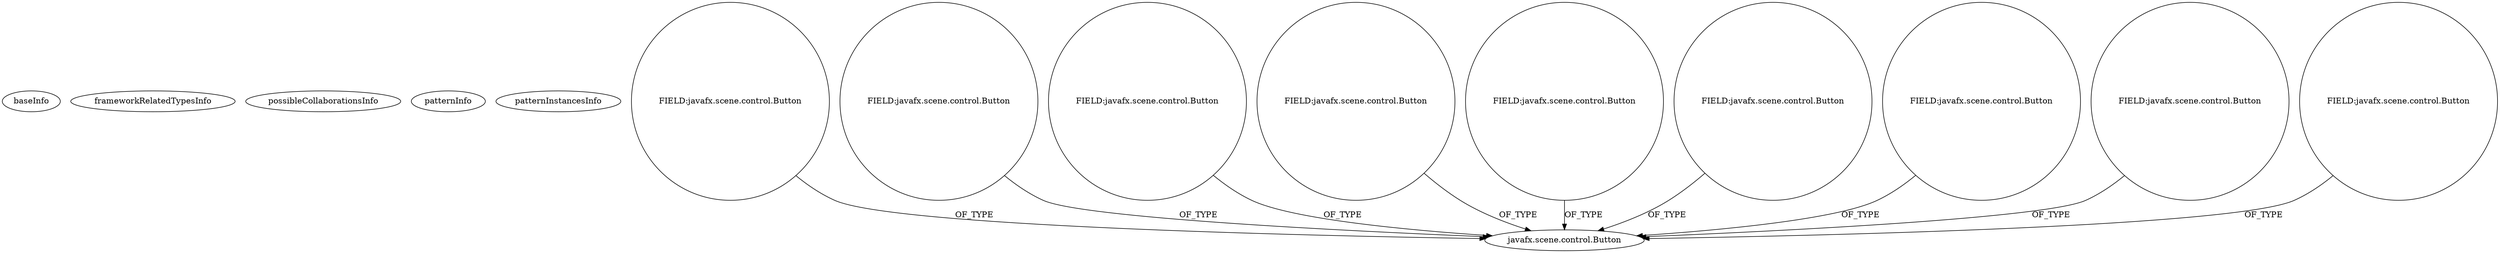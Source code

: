 digraph {
baseInfo[graphId=299,category="pattern",isAnonymous=false,possibleRelation=false]
frameworkRelatedTypesInfo[]
possibleCollaborationsInfo[]
patternInfo[frequency=9.0,patternRootClient=null]
patternInstancesInfo[0="weltensturm-milca~/weltensturm-milca/milca-master/src/milca/GUI.java~GUI~4747",1="candybibby-Snake~/candybibby-Snake/Snake-master/src/graphicsJavaFX/Controller.java~Controller~2239",2="hock323-eventManager~/hock323-eventManager/EventManager-master/src/eventManager/controller/pokerTournament/TournamentController.java~TournamentController~3009",3="iloop-kiosk-KIOSK-Project~/iloop-kiosk-KIOSK-Project/KIOSK-Project-master/src/oit/iloop/kiosk/kiosk_examination/ExaminationMainController.java~ExaminationMainController~3122",4="weltensturm-milca~/weltensturm-milca/milca-master/src/milca/GUIController.java~GUIController~4745",5="dony1990-ProsDesktop~/dony1990-ProsDesktop/ProsDesktop-master/src/nicon/NiconDesktop/guifx/NiconNavigator/NavegadorController.java~NavegadorController~2563",6="walker-clint-AIProj3~/walker-clint-AIProj3/AIProj3-master/src/application/GameBoardController.java~GameBoardController~4712",7="Dahwar-Calculator~/Dahwar-Calculator/Calculator-master/src/fr/alsace/lacroix/calculator/SampleController.java~SampleController~308",8="RomeoGolf-BC~/RomeoGolf-BC/BC-master/src/romeogolf/bc/MainController.java~MainController~1142"]
7[label="javafx.scene.control.Button",vertexType="FRAMEWORK_CLASS_TYPE",isFrameworkType=false]
18[label="FIELD:javafx.scene.control.Button",vertexType="FIELD_DECLARATION",isFrameworkType=false,shape=circle]
22[label="FIELD:javafx.scene.control.Button",vertexType="FIELD_DECLARATION",isFrameworkType=false,shape=circle]
28[label="FIELD:javafx.scene.control.Button",vertexType="FIELD_DECLARATION",isFrameworkType=false,shape=circle]
48[label="FIELD:javafx.scene.control.Button",vertexType="FIELD_DECLARATION",isFrameworkType=false,shape=circle]
16[label="FIELD:javafx.scene.control.Button",vertexType="FIELD_DECLARATION",isFrameworkType=false,shape=circle]
24[label="FIELD:javafx.scene.control.Button",vertexType="FIELD_DECLARATION",isFrameworkType=false,shape=circle]
46[label="FIELD:javafx.scene.control.Button",vertexType="FIELD_DECLARATION",isFrameworkType=false,shape=circle]
38[label="FIELD:javafx.scene.control.Button",vertexType="FIELD_DECLARATION",isFrameworkType=false,shape=circle]
12[label="FIELD:javafx.scene.control.Button",vertexType="FIELD_DECLARATION",isFrameworkType=false,shape=circle]
48->7[label="OF_TYPE"]
38->7[label="OF_TYPE"]
12->7[label="OF_TYPE"]
22->7[label="OF_TYPE"]
28->7[label="OF_TYPE"]
18->7[label="OF_TYPE"]
46->7[label="OF_TYPE"]
16->7[label="OF_TYPE"]
24->7[label="OF_TYPE"]
}
